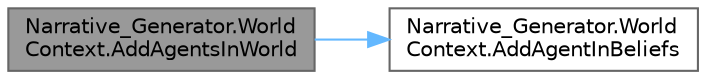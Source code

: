 digraph "Narrative_Generator.WorldContext.AddAgentsInWorld"
{
 // LATEX_PDF_SIZE
  bgcolor="transparent";
  edge [fontname=Helvetica,fontsize=10,labelfontname=Helvetica,labelfontsize=10];
  node [fontname=Helvetica,fontsize=10,shape=box,height=0.2,width=0.4];
  rankdir="LR";
  Node1 [label="Narrative_Generator.World\lContext.AddAgentsInWorld",height=0.2,width=0.4,color="gray40", fillcolor="grey60", style="filled", fontcolor="black",tooltip="Iterates through the provided list of agents and adds information about them to that agent's beliefs."];
  Node1 -> Node2 [color="steelblue1",style="solid"];
  Node2 [label="Narrative_Generator.World\lContext.AddAgentInBeliefs",height=0.2,width=0.4,color="grey40", fillcolor="white", style="filled",URL="$class_narrative___generator_1_1_world_context.html#abe0f4ad91c22c5edf421884fa1b5e575",tooltip="Add (new) beliefs about another agent to this agent."];
}
